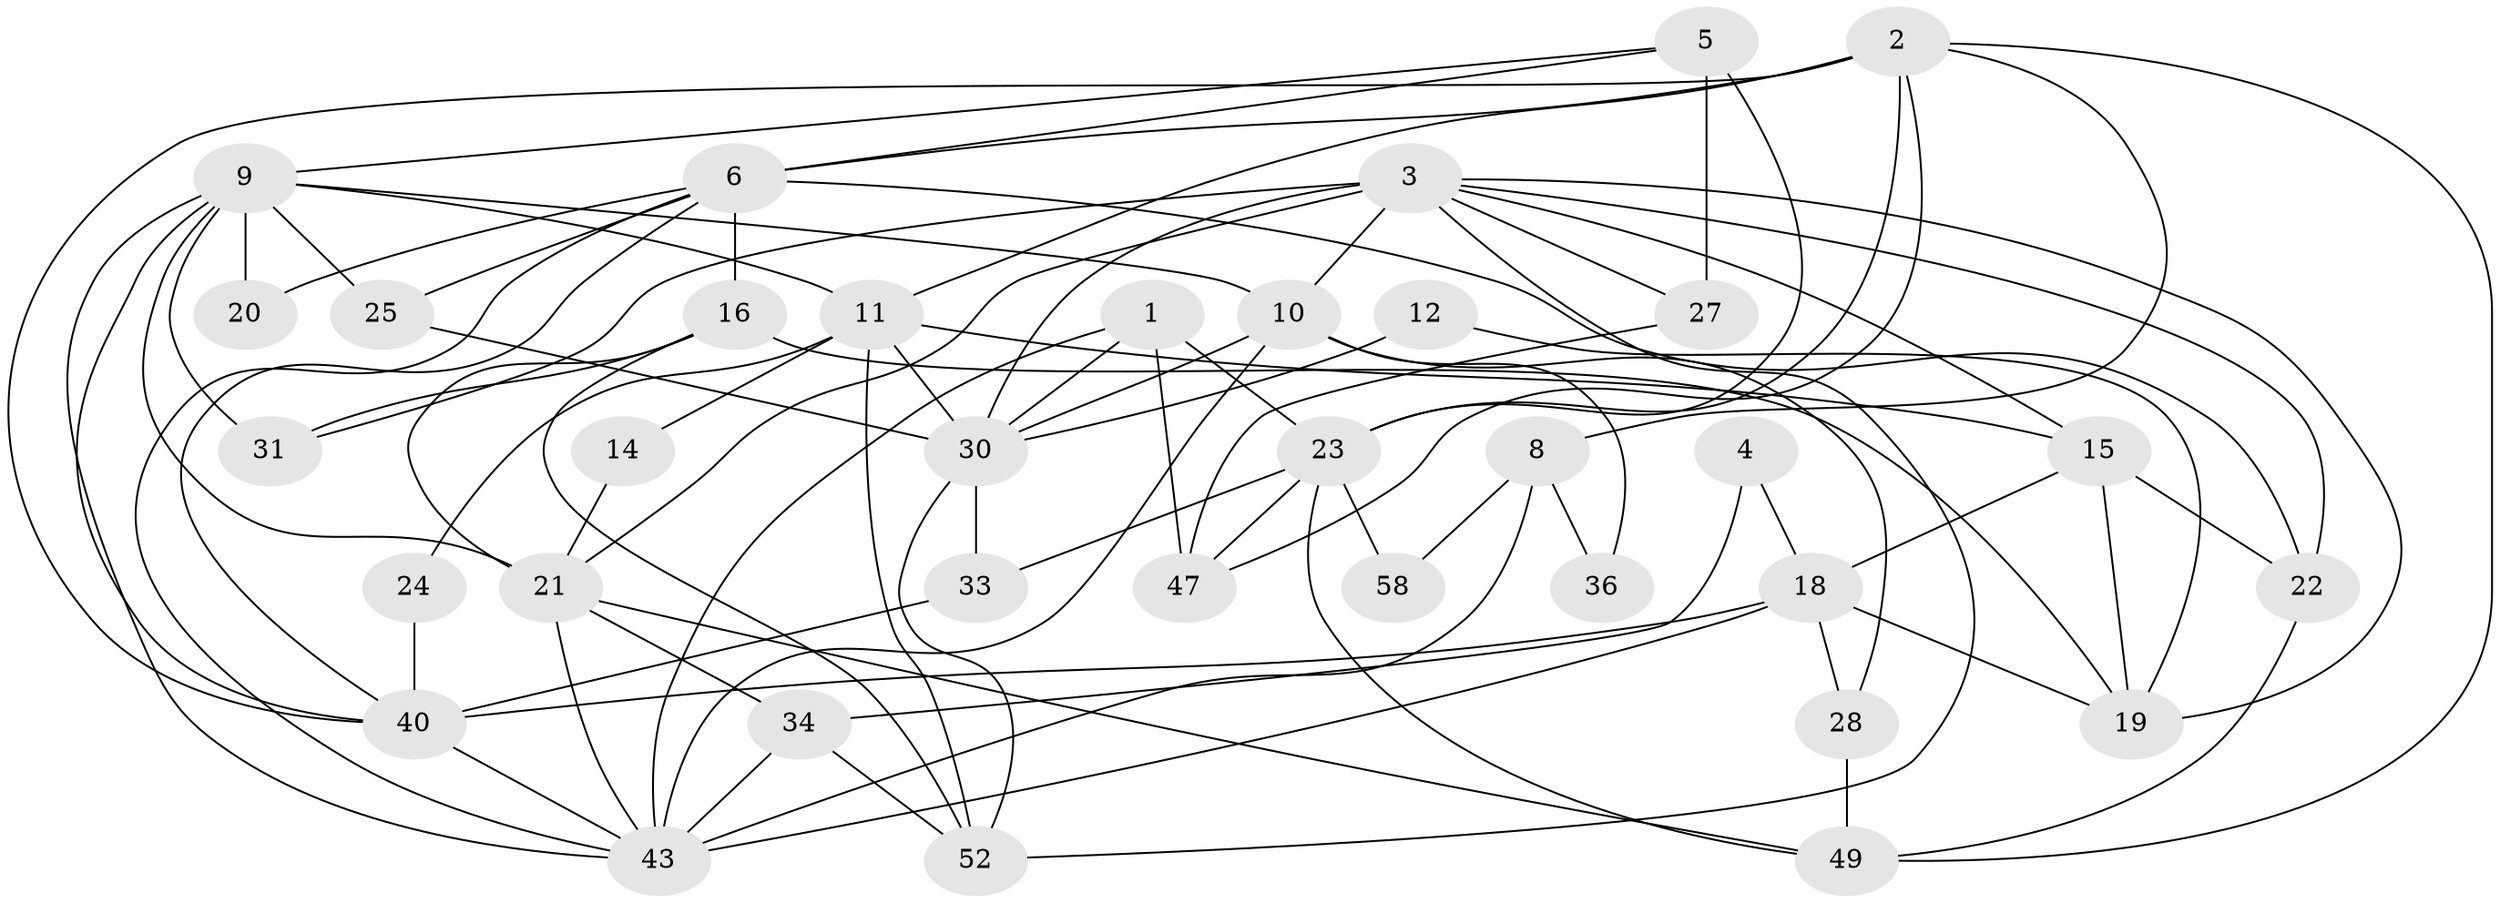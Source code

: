 // Generated by graph-tools (version 1.1) at 2025/52/02/27/25 19:52:05]
// undirected, 35 vertices, 84 edges
graph export_dot {
graph [start="1"]
  node [color=gray90,style=filled];
  1 [super="+37"];
  2;
  3 [super="+45"];
  4;
  5 [super="+7"];
  6 [super="+42"];
  8 [super="+29"];
  9 [super="+39"];
  10 [super="+17"];
  11 [super="+13"];
  12;
  14;
  15 [super="+55"];
  16 [super="+35"];
  18 [super="+54"];
  19 [super="+46"];
  20;
  21 [super="+26"];
  22 [super="+48"];
  23 [super="+38"];
  24;
  25;
  27 [super="+32"];
  28;
  30 [super="+50"];
  31 [super="+44"];
  33 [super="+57"];
  34 [super="+41"];
  36;
  40 [super="+51"];
  43 [super="+53"];
  47 [super="+59"];
  49 [super="+56"];
  52;
  58;
  1 -- 43;
  1 -- 30;
  1 -- 47;
  1 -- 23;
  2 -- 6 [weight=2];
  2 -- 23;
  2 -- 47;
  2 -- 11;
  2 -- 49;
  2 -- 8;
  2 -- 40;
  3 -- 22;
  3 -- 52;
  3 -- 19;
  3 -- 15;
  3 -- 10 [weight=2];
  3 -- 30;
  3 -- 31;
  3 -- 21;
  3 -- 27;
  4 -- 34;
  4 -- 18;
  5 -- 6;
  5 -- 23;
  5 -- 27 [weight=3];
  5 -- 9;
  6 -- 43;
  6 -- 16;
  6 -- 20;
  6 -- 22;
  6 -- 25;
  6 -- 40;
  8 -- 36;
  8 -- 58;
  8 -- 43 [weight=2];
  9 -- 25;
  9 -- 40;
  9 -- 20;
  9 -- 21;
  9 -- 31;
  9 -- 10;
  9 -- 11;
  9 -- 43;
  10 -- 28;
  10 -- 43;
  10 -- 36;
  10 -- 30;
  11 -- 52;
  11 -- 14 [weight=2];
  11 -- 30;
  11 -- 24;
  11 -- 15;
  12 -- 19;
  12 -- 30;
  14 -- 21;
  15 -- 22;
  15 -- 19;
  15 -- 18;
  16 -- 31;
  16 -- 19;
  16 -- 52;
  16 -- 21;
  18 -- 43;
  18 -- 19;
  18 -- 28;
  18 -- 40;
  21 -- 43;
  21 -- 49;
  21 -- 34;
  22 -- 49;
  23 -- 49;
  23 -- 33 [weight=2];
  23 -- 58;
  23 -- 47;
  24 -- 40;
  25 -- 30;
  27 -- 47;
  28 -- 49;
  30 -- 52;
  30 -- 33;
  33 -- 40;
  34 -- 43;
  34 -- 52;
  40 -- 43;
}
